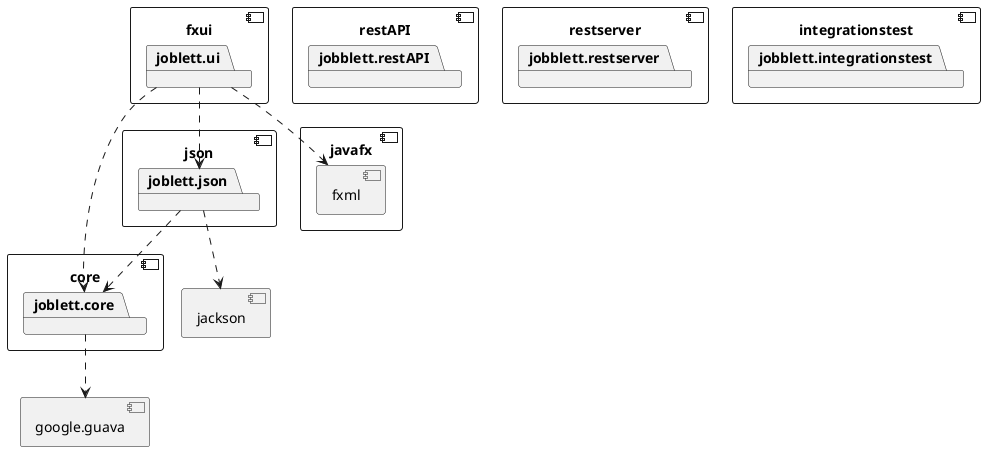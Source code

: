 @startuml

component core{
package joblett.core
}

component fxui{
package joblett.ui
}

component json{
package joblett.json
}

component google.guava{
}

component javafx{
	component fxml{
	}
}
component jackson{
}

component restAPI{
package jobblett.restAPI
}

component restserver{
package jobblett.restserver
}


component integrationstest{
package jobblett.integrationstest
}


joblett.ui ..>fxml
joblett.core ..> google.guava
joblett.ui ..> joblett.core
joblett.json ..> jackson
joblett.ui ..> joblett.json
joblett.json ..> joblett.core



@enduml
